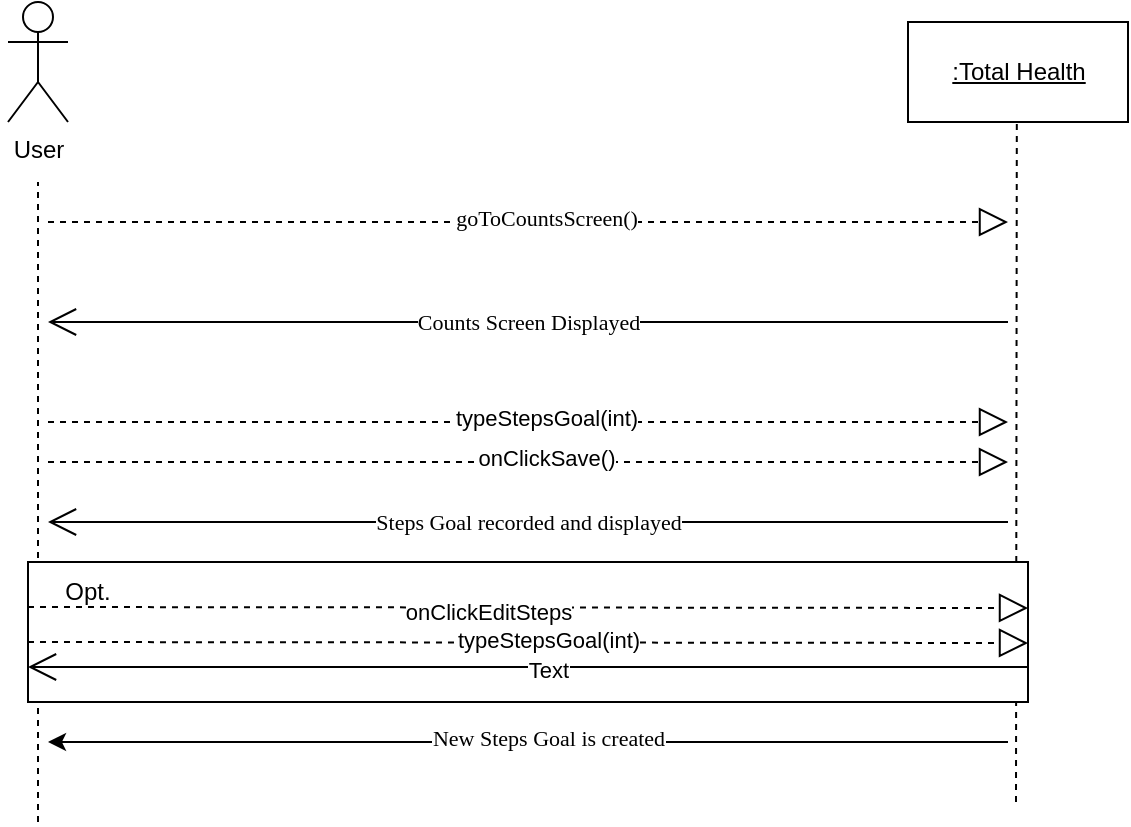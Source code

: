 <mxfile version="16.0.0" type="github">
  <diagram id="HC_JWrDzB2jvOtPKv6SG" name="Page-1">
    <mxGraphModel dx="2062" dy="1122" grid="1" gridSize="10" guides="1" tooltips="1" connect="1" arrows="1" fold="1" page="1" pageScale="1" pageWidth="850" pageHeight="1100" math="0" shadow="0">
      <root>
        <mxCell id="0" />
        <mxCell id="1" parent="0" />
        <mxCell id="jWEoxQ6Ga0XIB12J6IWm-1" value="User" style="shape=umlActor;verticalLabelPosition=bottom;verticalAlign=top;html=1;" parent="1" vertex="1">
          <mxGeometry x="150" y="130" width="30" height="60" as="geometry" />
        </mxCell>
        <mxCell id="jWEoxQ6Ga0XIB12J6IWm-2" value="&lt;u&gt;:Total Health&lt;/u&gt;" style="html=1;" parent="1" vertex="1">
          <mxGeometry x="600" y="140" width="110" height="50" as="geometry" />
        </mxCell>
        <mxCell id="jWEoxQ6Ga0XIB12J6IWm-3" value="" style="endArrow=none;dashed=1;html=1;rounded=0;" parent="1" edge="1">
          <mxGeometry width="50" height="50" relative="1" as="geometry">
            <mxPoint x="165" y="540" as="sourcePoint" />
            <mxPoint x="165" y="220" as="targetPoint" />
          </mxGeometry>
        </mxCell>
        <mxCell id="jWEoxQ6Ga0XIB12J6IWm-4" value="" style="endArrow=none;dashed=1;html=1;rounded=0;" parent="1" edge="1">
          <mxGeometry width="50" height="50" relative="1" as="geometry">
            <mxPoint x="654" y="530" as="sourcePoint" />
            <mxPoint x="654.41" y="190" as="targetPoint" />
          </mxGeometry>
        </mxCell>
        <mxCell id="jWEoxQ6Ga0XIB12J6IWm-5" value="&lt;font face=&quot;Georgia&quot;&gt;Counts Screen Displayed&lt;br&gt;&lt;/font&gt;" style="endArrow=open;endFill=1;endSize=12;html=1;rounded=0;" parent="1" edge="1">
          <mxGeometry width="160" relative="1" as="geometry">
            <mxPoint x="650" y="290" as="sourcePoint" />
            <mxPoint x="170" y="290" as="targetPoint" />
          </mxGeometry>
        </mxCell>
        <mxCell id="jWEoxQ6Ga0XIB12J6IWm-6" value="" style="endArrow=block;dashed=1;endFill=0;endSize=12;html=1;rounded=0;" parent="1" edge="1">
          <mxGeometry width="160" relative="1" as="geometry">
            <mxPoint x="170" y="240" as="sourcePoint" />
            <mxPoint x="650" y="240" as="targetPoint" />
          </mxGeometry>
        </mxCell>
        <mxCell id="jWEoxQ6Ga0XIB12J6IWm-7" value="&lt;font face=&quot;Georgia&quot;&gt;goToCountsScreen()&lt;/font&gt;" style="edgeLabel;html=1;align=center;verticalAlign=middle;resizable=0;points=[];" parent="jWEoxQ6Ga0XIB12J6IWm-6" vertex="1" connectable="0">
          <mxGeometry x="0.038" y="2" relative="1" as="geometry">
            <mxPoint as="offset" />
          </mxGeometry>
        </mxCell>
        <mxCell id="jWEoxQ6Ga0XIB12J6IWm-8" value="" style="endArrow=block;dashed=1;endFill=0;endSize=12;html=1;rounded=0;" parent="1" edge="1">
          <mxGeometry width="160" relative="1" as="geometry">
            <mxPoint x="170" y="340" as="sourcePoint" />
            <mxPoint x="650" y="340" as="targetPoint" />
          </mxGeometry>
        </mxCell>
        <mxCell id="jWEoxQ6Ga0XIB12J6IWm-9" value="typeStepsGoal(int)" style="edgeLabel;html=1;align=center;verticalAlign=middle;resizable=0;points=[];" parent="jWEoxQ6Ga0XIB12J6IWm-8" vertex="1" connectable="0">
          <mxGeometry x="0.038" y="2" relative="1" as="geometry">
            <mxPoint as="offset" />
          </mxGeometry>
        </mxCell>
        <mxCell id="jWEoxQ6Ga0XIB12J6IWm-10" value="&lt;font face=&quot;Georgia&quot;&gt;Steps Goal recorded and displayed&lt;/font&gt;" style="endArrow=open;endFill=1;endSize=12;html=1;rounded=0;" parent="1" edge="1">
          <mxGeometry width="160" relative="1" as="geometry">
            <mxPoint x="650" y="390" as="sourcePoint" />
            <mxPoint x="170" y="390" as="targetPoint" />
          </mxGeometry>
        </mxCell>
        <mxCell id="jWEoxQ6Ga0XIB12J6IWm-16" value="" style="endArrow=classic;html=1;rounded=0;fontFamily=Georgia;" parent="1" edge="1">
          <mxGeometry width="50" height="50" relative="1" as="geometry">
            <mxPoint x="650" y="500" as="sourcePoint" />
            <mxPoint x="170" y="500" as="targetPoint" />
          </mxGeometry>
        </mxCell>
        <mxCell id="jWEoxQ6Ga0XIB12J6IWm-17" value="&lt;div&gt;New Steps Goal is created&lt;/div&gt;" style="edgeLabel;html=1;align=center;verticalAlign=middle;resizable=0;points=[];fontFamily=Georgia;" parent="jWEoxQ6Ga0XIB12J6IWm-16" vertex="1" connectable="0">
          <mxGeometry x="0.079" y="-2" relative="1" as="geometry">
            <mxPoint x="29" as="offset" />
          </mxGeometry>
        </mxCell>
        <mxCell id="jWEoxQ6Ga0XIB12J6IWm-22" value="" style="endArrow=block;dashed=1;endFill=0;endSize=12;html=1;rounded=0;" parent="1" edge="1">
          <mxGeometry width="160" relative="1" as="geometry">
            <mxPoint x="170" y="360" as="sourcePoint" />
            <mxPoint x="650" y="360" as="targetPoint" />
          </mxGeometry>
        </mxCell>
        <mxCell id="jWEoxQ6Ga0XIB12J6IWm-23" value="onClickSave()" style="edgeLabel;html=1;align=center;verticalAlign=middle;resizable=0;points=[];" parent="jWEoxQ6Ga0XIB12J6IWm-22" vertex="1" connectable="0">
          <mxGeometry x="0.038" y="2" relative="1" as="geometry">
            <mxPoint as="offset" />
          </mxGeometry>
        </mxCell>
        <mxCell id="jWEoxQ6Ga0XIB12J6IWm-24" value="" style="rounded=0;whiteSpace=wrap;html=1;" parent="1" vertex="1">
          <mxGeometry x="160" y="410" width="500" height="70" as="geometry" />
        </mxCell>
        <mxCell id="jWEoxQ6Ga0XIB12J6IWm-25" value="Opt." style="text;html=1;strokeColor=none;fillColor=none;align=center;verticalAlign=middle;whiteSpace=wrap;rounded=0;" parent="1" vertex="1">
          <mxGeometry x="160" y="410" width="60" height="30" as="geometry" />
        </mxCell>
        <mxCell id="jWEoxQ6Ga0XIB12J6IWm-26" value="" style="endArrow=block;dashed=1;endFill=0;endSize=12;html=1;rounded=0;exitX=0;exitY=0.75;exitDx=0;exitDy=0;" parent="1" source="jWEoxQ6Ga0XIB12J6IWm-25" edge="1">
          <mxGeometry width="160" relative="1" as="geometry">
            <mxPoint x="170" y="450" as="sourcePoint" />
            <mxPoint x="660" y="433" as="targetPoint" />
          </mxGeometry>
        </mxCell>
        <mxCell id="jWEoxQ6Ga0XIB12J6IWm-27" value="onClickEditSteps" style="edgeLabel;html=1;align=center;verticalAlign=middle;resizable=0;points=[];" parent="jWEoxQ6Ga0XIB12J6IWm-26" vertex="1" connectable="0">
          <mxGeometry x="-0.08" y="-2" relative="1" as="geometry">
            <mxPoint as="offset" />
          </mxGeometry>
        </mxCell>
        <mxCell id="jWEoxQ6Ga0XIB12J6IWm-28" value="" style="endArrow=open;endFill=1;endSize=12;html=1;rounded=0;entryX=0;entryY=0.75;entryDx=0;entryDy=0;exitX=1;exitY=0.75;exitDx=0;exitDy=0;" parent="1" source="jWEoxQ6Ga0XIB12J6IWm-24" target="jWEoxQ6Ga0XIB12J6IWm-24" edge="1">
          <mxGeometry width="160" relative="1" as="geometry">
            <mxPoint x="580" y="460" as="sourcePoint" />
            <mxPoint x="740" y="460" as="targetPoint" />
          </mxGeometry>
        </mxCell>
        <mxCell id="jWEoxQ6Ga0XIB12J6IWm-31" value="Text" style="edgeLabel;html=1;align=center;verticalAlign=middle;resizable=0;points=[];" parent="jWEoxQ6Ga0XIB12J6IWm-28" vertex="1" connectable="0">
          <mxGeometry x="-0.04" y="1" relative="1" as="geometry">
            <mxPoint as="offset" />
          </mxGeometry>
        </mxCell>
        <mxCell id="jWEoxQ6Ga0XIB12J6IWm-29" value="" style="endArrow=block;dashed=1;endFill=0;endSize=12;html=1;rounded=0;entryX=1;entryY=0.5;entryDx=0;entryDy=0;" parent="1" edge="1">
          <mxGeometry width="160" relative="1" as="geometry">
            <mxPoint x="160" y="450" as="sourcePoint" />
            <mxPoint x="660" y="450.5" as="targetPoint" />
          </mxGeometry>
        </mxCell>
        <mxCell id="jWEoxQ6Ga0XIB12J6IWm-30" value="typeStepsGoal(int)" style="edgeLabel;html=1;align=center;verticalAlign=middle;resizable=0;points=[];" parent="jWEoxQ6Ga0XIB12J6IWm-29" vertex="1" connectable="0">
          <mxGeometry x="0.038" y="2" relative="1" as="geometry">
            <mxPoint as="offset" />
          </mxGeometry>
        </mxCell>
      </root>
    </mxGraphModel>
  </diagram>
</mxfile>

